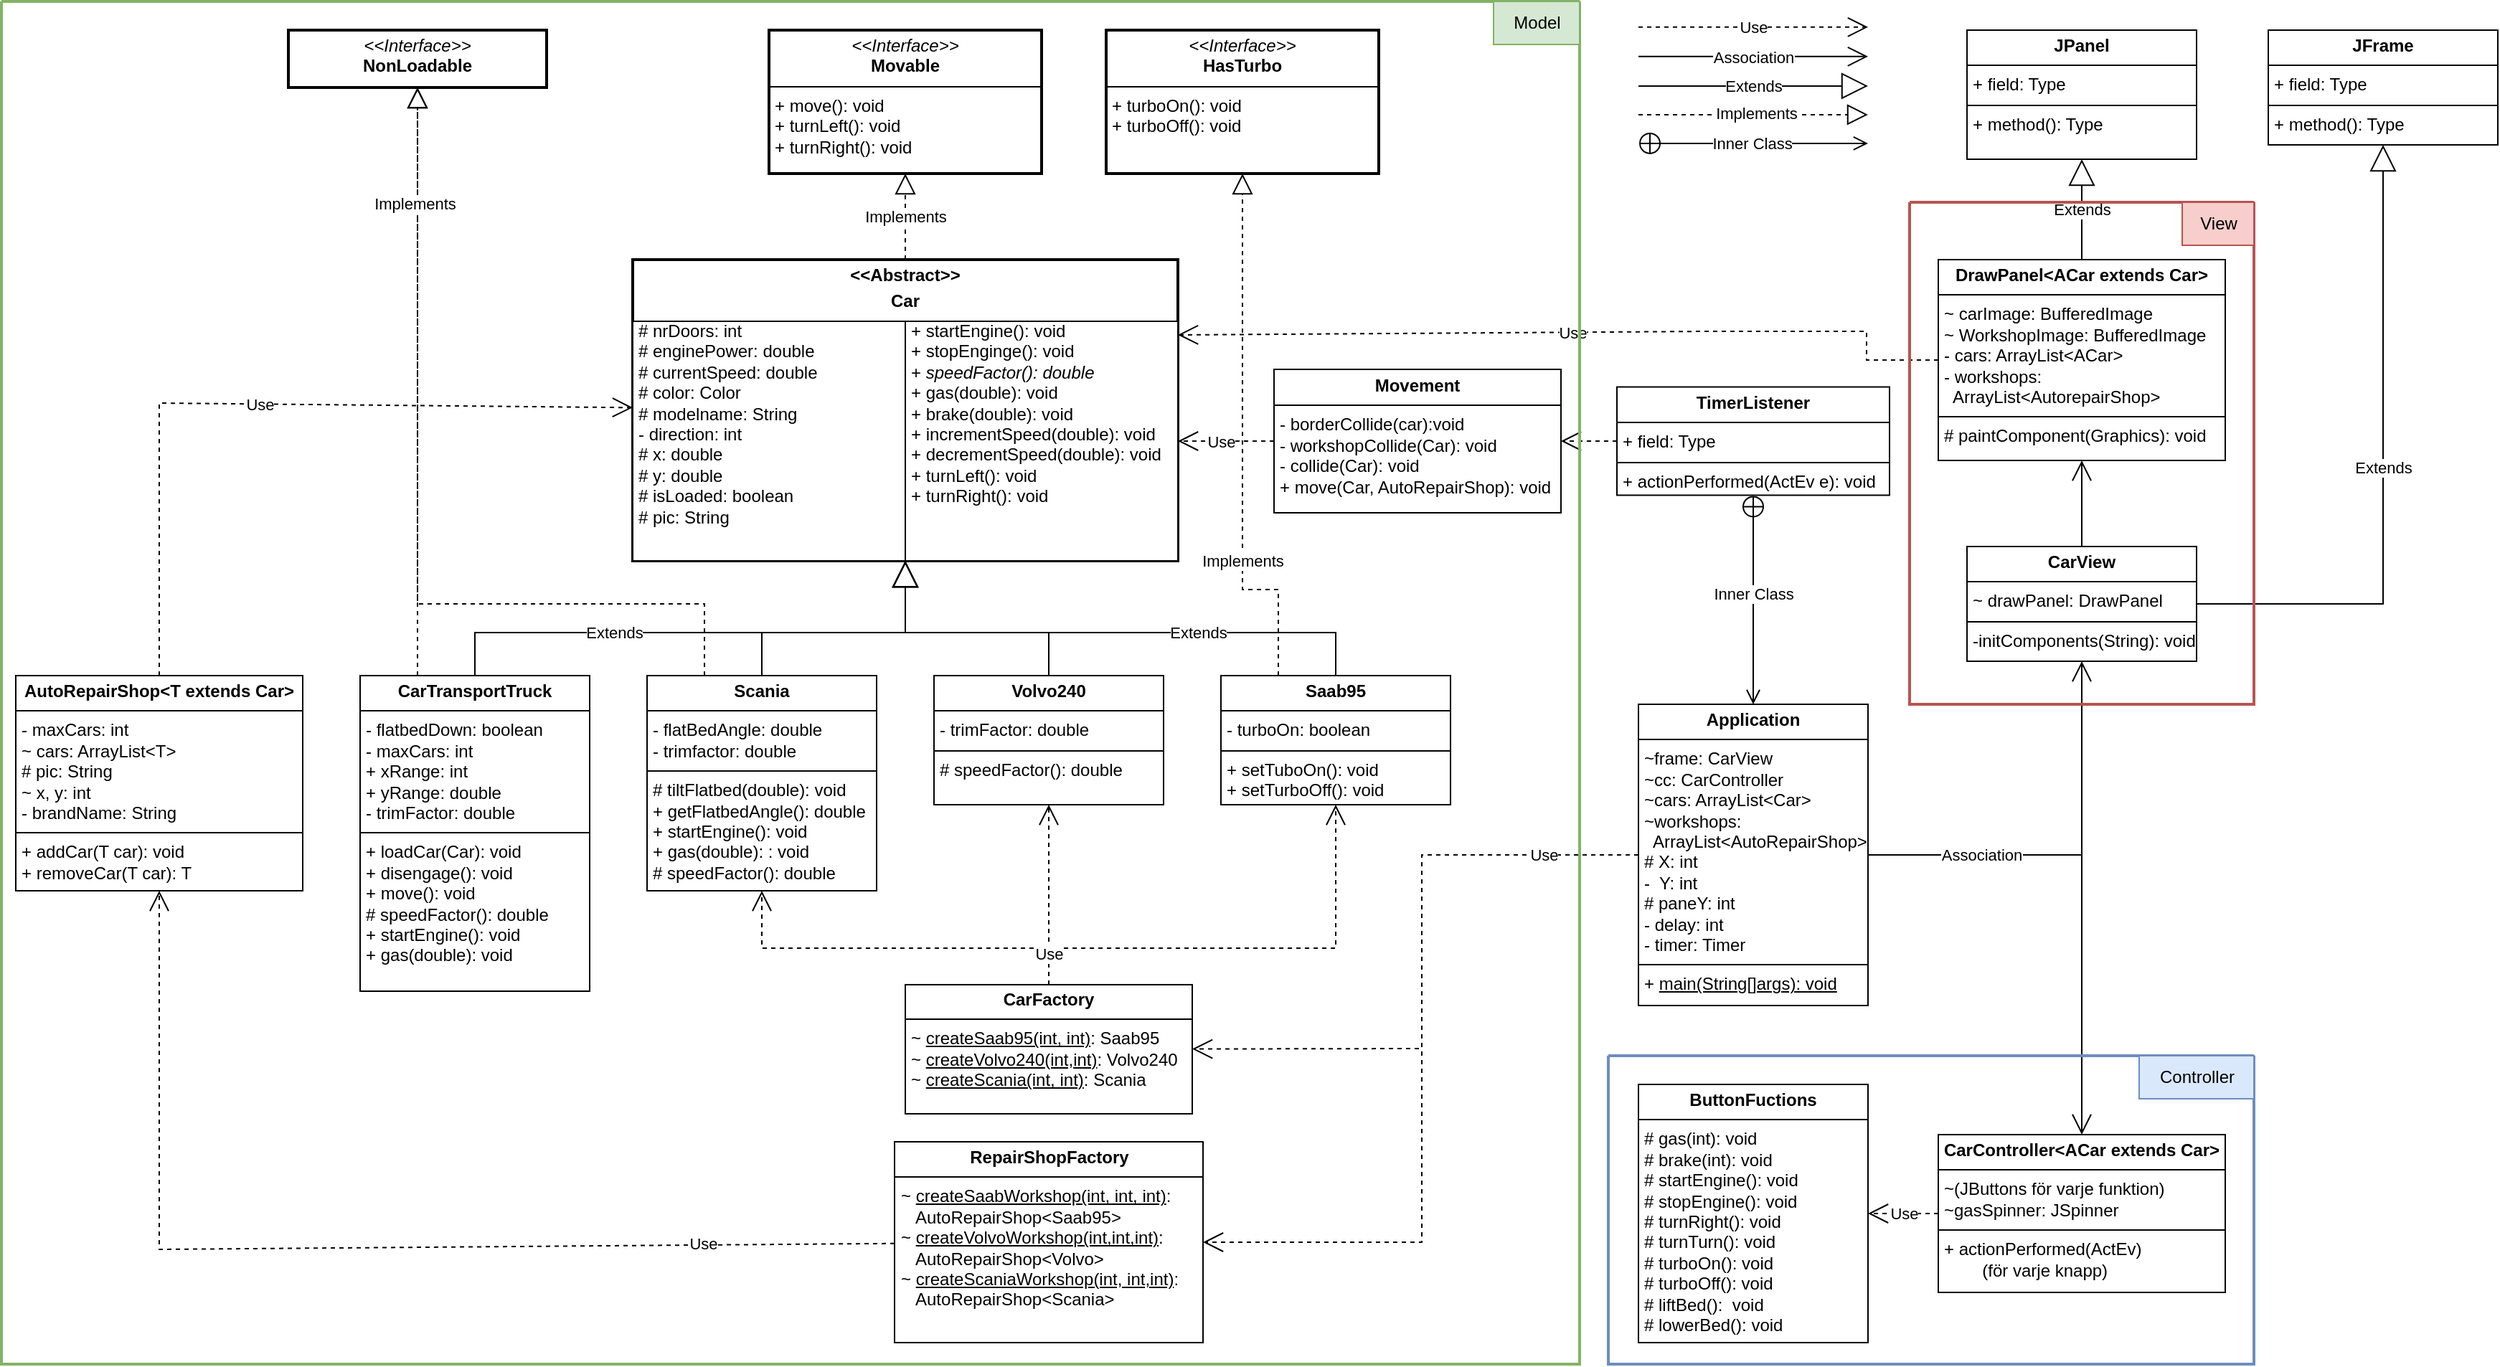 <mxfile version="26.1.0">
  <diagram name="Sida-1" id="Nc39ZoOwCb8wQkVG9bUB">
    <mxGraphModel dx="3033" dy="1148" grid="1" gridSize="10" guides="1" tooltips="1" connect="1" arrows="1" fold="1" page="1" pageScale="1" pageWidth="827" pageHeight="1169" math="0" shadow="0">
      <root>
        <mxCell id="0" />
        <mxCell id="1" parent="0" />
        <mxCell id="TYtJpe8hq0c6kEm3nhar-1" value="&lt;p style=&quot;margin:0px;margin-top:4px;text-align:center;&quot;&gt;&lt;i&gt;&amp;lt;&amp;lt;Interface&amp;gt;&amp;gt;&lt;/i&gt;&lt;br&gt;&lt;b&gt;Movable&lt;/b&gt;&lt;/p&gt;&lt;hr size=&quot;1&quot; style=&quot;border-style:solid;&quot;&gt;&lt;p style=&quot;margin:0px;margin-left:4px;&quot;&gt;+ move(): void&lt;/p&gt;&lt;p style=&quot;margin:0px;margin-left:4px;&quot;&gt;+ turnLeft(): void&lt;/p&gt;&lt;p style=&quot;margin:0px;margin-left:4px;&quot;&gt;+ turnRight(): void&lt;/p&gt;" style="verticalAlign=top;align=left;overflow=fill;html=1;whiteSpace=wrap;strokeWidth=2;" parent="1" vertex="1">
          <mxGeometry x="475" y="40" width="190" height="100" as="geometry" />
        </mxCell>
        <mxCell id="TYtJpe8hq0c6kEm3nhar-3" value="&lt;p style=&quot;margin:0px;margin-top:4px;text-align:center;&quot;&gt;&lt;i&gt;&amp;lt;&amp;lt;Interface&amp;gt;&amp;gt;&lt;/i&gt;&lt;br&gt;&lt;b&gt;NonLoadable&lt;/b&gt;&lt;/p&gt;&lt;p style=&quot;margin:0px;margin-left:4px;&quot;&gt;&lt;br&gt;&lt;/p&gt;" style="verticalAlign=top;align=left;overflow=fill;html=1;whiteSpace=wrap;strokeWidth=2;" parent="1" vertex="1">
          <mxGeometry x="140" y="40" width="180" height="40" as="geometry" />
        </mxCell>
        <mxCell id="TYtJpe8hq0c6kEm3nhar-4" value="&lt;p style=&quot;margin:0px;margin-top:4px;text-align:center;&quot;&gt;&lt;b&gt;CarTransportTruck&lt;/b&gt;&lt;/p&gt;&lt;hr size=&quot;1&quot; style=&quot;border-style:solid;&quot;&gt;&lt;p style=&quot;margin:0px;margin-left:4px;&quot;&gt;- flatbedDown: boolean&lt;/p&gt;&lt;p style=&quot;margin:0px;margin-left:4px;&quot;&gt;- maxCars: int&lt;/p&gt;&lt;p style=&quot;margin:0px;margin-left:4px;&quot;&gt;+ xRange: int&lt;/p&gt;&lt;p style=&quot;margin:0px;margin-left:4px;&quot;&gt;+ yRange: double&lt;/p&gt;&lt;p style=&quot;margin:0px;margin-left:4px;&quot;&gt;- trimFactor: double&lt;/p&gt;&lt;hr size=&quot;1&quot; style=&quot;border-style:solid;&quot;&gt;&lt;p style=&quot;margin:0px;margin-left:4px;&quot;&gt;+ loadCar(Car): void&lt;/p&gt;&lt;p style=&quot;margin:0px;margin-left:4px;&quot;&gt;+ disengage(): void&lt;/p&gt;&lt;p style=&quot;margin:0px;margin-left:4px;&quot;&gt;&lt;span style=&quot;background-color: transparent; color: light-dark(rgb(0, 0, 0), rgb(255, 255, 255));&quot;&gt;+ move(): void&lt;/span&gt;&lt;/p&gt;&lt;p style=&quot;margin:0px;margin-left:4px;&quot;&gt;#&lt;span style=&quot;background-color: transparent; color: light-dark(rgb(0, 0, 0), rgb(255, 255, 255));&quot;&gt;&amp;nbsp;speedFactor(): double&lt;/span&gt;&lt;/p&gt;&lt;p style=&quot;margin:0px;margin-left:4px;&quot;&gt;&lt;span style=&quot;background-color: transparent; color: light-dark(rgb(0, 0, 0), rgb(255, 255, 255));&quot;&gt;+ startEngine(): void&lt;br&gt;&lt;/span&gt;&lt;/p&gt;&lt;p style=&quot;margin:0px;margin-left:4px;&quot;&gt;&lt;span style=&quot;background-color: transparent; color: light-dark(rgb(0, 0, 0), rgb(255, 255, 255));&quot;&gt;+ gas(double): void&lt;br&gt;&lt;/span&gt;&lt;/p&gt;" style="verticalAlign=top;align=left;overflow=fill;html=1;whiteSpace=wrap;" parent="1" vertex="1">
          <mxGeometry x="190" y="490" width="160" height="220" as="geometry" />
        </mxCell>
        <mxCell id="TYtJpe8hq0c6kEm3nhar-5" value="&lt;p style=&quot;margin:0px;margin-top:4px;text-align:center;&quot;&gt;&lt;b&gt;DrawPanel&amp;lt;ACar extends Car&amp;gt;&lt;/b&gt;&lt;/p&gt;&lt;hr size=&quot;1&quot; style=&quot;border-style:solid;&quot;&gt;&lt;p style=&quot;margin:0px;margin-left:4px;&quot;&gt;~ carImage: BufferedImage&lt;/p&gt;&lt;p style=&quot;margin:0px;margin-left:4px;&quot;&gt;~ WorkshopImage: BufferedImage&lt;span style=&quot;white-space: pre;&quot;&gt;&#x9;&lt;/span&gt;&lt;/p&gt;&lt;p style=&quot;margin:0px;margin-left:4px;&quot;&gt;- cars: ArrayList&amp;lt;ACar&amp;gt;&lt;/p&gt;&lt;p style=&quot;margin:0px;margin-left:4px;&quot;&gt;- workshops:&amp;nbsp; &amp;nbsp; &amp;nbsp; &amp;nbsp; &amp;nbsp; &amp;nbsp; &amp;nbsp; &amp;nbsp; &amp;nbsp; &amp;nbsp;&lt;/p&gt;&lt;p style=&quot;margin:0px;margin-left:4px;&quot;&gt;&amp;nbsp; ArrayList&amp;lt;AutorepairShop&amp;gt;&lt;/p&gt;&lt;hr size=&quot;1&quot; style=&quot;border-style:solid;&quot;&gt;&lt;p style=&quot;margin:0px;margin-left:4px;&quot;&gt;# paintComponent(Graphics): void&lt;/p&gt;" style="verticalAlign=top;align=left;overflow=fill;html=1;whiteSpace=wrap;" parent="1" vertex="1">
          <mxGeometry x="1290" y="200" width="200" height="140" as="geometry" />
        </mxCell>
        <mxCell id="TYtJpe8hq0c6kEm3nhar-6" value="&lt;p style=&quot;margin:0px;margin-top:4px;text-align:center;&quot;&gt;&lt;b&gt;&amp;lt;&amp;lt;Abstract&amp;gt;&amp;gt;&lt;/b&gt;&lt;/p&gt;&lt;p style=&quot;margin:0px;margin-top:4px;text-align:center;&quot;&gt;&lt;b&gt;Car&lt;/b&gt;&lt;/p&gt;&lt;hr size=&quot;1&quot; style=&quot;border-style:solid;&quot;&gt;&lt;p style=&quot;margin:0px;margin-left:4px;&quot;&gt;# nrDoors: int&lt;/p&gt;&lt;p style=&quot;margin:0px;margin-left:4px;&quot;&gt;# enginePower: double&lt;/p&gt;&lt;p style=&quot;margin:0px;margin-left:4px;&quot;&gt;# currentSpeed: double&lt;/p&gt;&lt;p style=&quot;margin:0px;margin-left:4px;&quot;&gt;# color: Color&lt;/p&gt;&lt;p style=&quot;margin:0px;margin-left:4px;&quot;&gt;# modelname: String&lt;/p&gt;&lt;p style=&quot;margin:0px;margin-left:4px;&quot;&gt;- direction: String&lt;/p&gt;&lt;p style=&quot;margin:0px;margin-left:4px;&quot;&gt;# x: double&lt;/p&gt;&lt;p style=&quot;margin:0px;margin-left:4px;&quot;&gt;# y: double&lt;/p&gt;&lt;p style=&quot;margin:0px;margin-left:4px;&quot;&gt;# isLoaded: boolean&lt;/p&gt;&lt;p style=&quot;margin:0px;margin-left:4px;&quot;&gt;# pic: String&lt;/p&gt;&lt;hr size=&quot;1&quot; style=&quot;border-style:solid;&quot;&gt;&lt;p style=&quot;margin:0px;margin-left:4px;&quot;&gt;+ startEngine(): void&lt;/p&gt;&lt;p style=&quot;margin:0px;margin-left:4px;&quot;&gt;+ stopEnginge(): void&lt;/p&gt;&lt;p style=&quot;margin:0px;margin-left:4px;&quot;&gt;+ speedFactor(): double {abstract}&lt;/p&gt;&lt;p style=&quot;margin:0px;margin-left:4px;&quot;&gt;+ gas(double): void&lt;/p&gt;&lt;p style=&quot;margin:0px;margin-left:4px;&quot;&gt;+ brake(double): void&lt;/p&gt;&lt;p style=&quot;margin:0px;margin-left:4px;&quot;&gt;+ incrementSpeed(double): void&lt;/p&gt;&lt;p style=&quot;margin:0px;margin-left:4px;&quot;&gt;+ decrementSpeed(double): void&lt;/p&gt;&lt;p style=&quot;margin:0px;margin-left:4px;&quot;&gt;+ turnLeft(): void&lt;/p&gt;&lt;p style=&quot;margin:0px;margin-left:4px;&quot;&gt;+ turnRight(): void&lt;/p&gt;&lt;p style=&quot;margin:0px;margin-left:4px;&quot;&gt;&lt;br&gt;&lt;/p&gt;" style="verticalAlign=top;align=left;overflow=fill;html=1;whiteSpace=wrap;strokeWidth=2;" parent="1" vertex="1">
          <mxGeometry x="380" y="200" width="380" height="210" as="geometry" />
        </mxCell>
        <mxCell id="TYtJpe8hq0c6kEm3nhar-7" value="&lt;p style=&quot;margin:0px;margin-top:4px;text-align:center;&quot;&gt;&lt;b&gt;Scania&lt;/b&gt;&lt;/p&gt;&lt;hr size=&quot;1&quot; style=&quot;border-style:solid;&quot;&gt;&lt;p style=&quot;margin:0px;margin-left:4px;&quot;&gt;- flatBedAngle: double&lt;/p&gt;&lt;p style=&quot;margin:0px;margin-left:4px;&quot;&gt;- trimfactor: double&lt;/p&gt;&lt;hr size=&quot;1&quot; style=&quot;border-style:solid;&quot;&gt;&lt;p style=&quot;margin:0px;margin-left:4px;&quot;&gt;# tiltFlatbed(double): void&lt;/p&gt;&lt;p style=&quot;margin:0px;margin-left:4px;&quot;&gt;+ getFlatbedAngle(): double&lt;/p&gt;&lt;p style=&quot;margin:0px;margin-left:4px;&quot;&gt;+ startEngine(): void&lt;/p&gt;&lt;p style=&quot;margin:0px;margin-left:4px;&quot;&gt;+ gas(double): : void&lt;/p&gt;&lt;p style=&quot;margin:0px;margin-left:4px;&quot;&gt;# speedFactor(): double&lt;/p&gt;&lt;p style=&quot;margin:0px;margin-left:4px;&quot;&gt;&lt;br&gt;&lt;/p&gt;" style="verticalAlign=top;align=left;overflow=fill;html=1;whiteSpace=wrap;" parent="1" vertex="1">
          <mxGeometry x="390" y="490" width="160" height="150" as="geometry" />
        </mxCell>
        <mxCell id="TYtJpe8hq0c6kEm3nhar-8" value="&lt;p style=&quot;margin:0px;margin-top:4px;text-align:center;&quot;&gt;&lt;b&gt;AutoRepairShop&amp;lt;T extends Car&amp;gt;&lt;/b&gt;&lt;/p&gt;&lt;hr size=&quot;1&quot; style=&quot;border-style:solid;&quot;&gt;&lt;p style=&quot;margin:0px;margin-left:4px;&quot;&gt;- maxCars: int&lt;/p&gt;&lt;p style=&quot;margin:0px;margin-left:4px;&quot;&gt;~ cars: ArrayList&amp;lt;T&amp;gt;&lt;/p&gt;&lt;p style=&quot;margin:0px;margin-left:4px;&quot;&gt;# pic: String&lt;/p&gt;&lt;p style=&quot;margin:0px;margin-left:4px;&quot;&gt;~ x, y: int&lt;/p&gt;&lt;p style=&quot;margin:0px;margin-left:4px;&quot;&gt;- brandName: String&lt;/p&gt;&lt;hr size=&quot;1&quot; style=&quot;border-style:solid;&quot;&gt;&lt;p style=&quot;margin:0px;margin-left:4px;&quot;&gt;+ addCar(T car): void&lt;/p&gt;&lt;p style=&quot;margin:0px;margin-left:4px;&quot;&gt;+ removeCar(T car): T&lt;/p&gt;" style="verticalAlign=top;align=left;overflow=fill;html=1;whiteSpace=wrap;" parent="1" vertex="1">
          <mxGeometry x="-50" y="490" width="200" height="150" as="geometry" />
        </mxCell>
        <mxCell id="TYtJpe8hq0c6kEm3nhar-9" value="&lt;p style=&quot;margin:0px;margin-top:4px;text-align:center;&quot;&gt;&lt;b&gt;Saab95&lt;/b&gt;&lt;/p&gt;&lt;hr size=&quot;1&quot; style=&quot;border-style:solid;&quot;&gt;&lt;p style=&quot;margin:0px;margin-left:4px;&quot;&gt;- turboOn: boolean&lt;/p&gt;&lt;hr size=&quot;1&quot; style=&quot;border-style:solid;&quot;&gt;&lt;p style=&quot;margin:0px;margin-left:4px;&quot;&gt;+ setTuboOn(): void&lt;/p&gt;&lt;p style=&quot;margin:0px;margin-left:4px;&quot;&gt;+ setTurboOff(): void&lt;/p&gt;" style="verticalAlign=top;align=left;overflow=fill;html=1;whiteSpace=wrap;" parent="1" vertex="1">
          <mxGeometry x="790" y="490" width="160" height="90" as="geometry" />
        </mxCell>
        <mxCell id="TYtJpe8hq0c6kEm3nhar-12" value="&lt;p style=&quot;margin:0px;margin-top:4px;text-align:center;&quot;&gt;&lt;b&gt;CarView&lt;/b&gt;&lt;/p&gt;&lt;hr size=&quot;1&quot; style=&quot;border-style:solid;&quot;&gt;&lt;p style=&quot;margin:0px;margin-left:4px;&quot;&gt;&lt;span style=&quot;background-color: transparent; color: light-dark(rgb(0, 0, 0), rgb(255, 255, 255));&quot;&gt;~ drawPanel: DrawPanel&lt;/span&gt;&lt;/p&gt;&lt;hr size=&quot;1&quot; style=&quot;border-style:solid;&quot;&gt;&lt;p style=&quot;margin:0px;margin-left:4px;&quot;&gt;-initComponents(String): void&lt;/p&gt;" style="verticalAlign=top;align=left;overflow=fill;html=1;whiteSpace=wrap;" parent="1" vertex="1">
          <mxGeometry x="1310" y="400" width="160" height="80" as="geometry" />
        </mxCell>
        <mxCell id="TYtJpe8hq0c6kEm3nhar-13" value="&lt;p style=&quot;margin:0px;margin-top:4px;text-align:center;&quot;&gt;&lt;b&gt;Volvo240&lt;/b&gt;&lt;/p&gt;&lt;hr size=&quot;1&quot; style=&quot;border-style:solid;&quot;&gt;&lt;p style=&quot;margin:0px;margin-left:4px;&quot;&gt;- trimFactor: double&lt;/p&gt;&lt;hr size=&quot;1&quot; style=&quot;border-style:solid;&quot;&gt;&lt;p style=&quot;margin:0px;margin-left:4px;&quot;&gt;# speedFactor(): double&lt;/p&gt;" style="verticalAlign=top;align=left;overflow=fill;html=1;whiteSpace=wrap;" parent="1" vertex="1">
          <mxGeometry x="590" y="490" width="160" height="90" as="geometry" />
        </mxCell>
        <mxCell id="TYtJpe8hq0c6kEm3nhar-14" value="&lt;p style=&quot;margin:0px;margin-top:4px;text-align:center;&quot;&gt;&lt;b&gt;CarController&amp;lt;ACar extends Car&amp;gt;&lt;/b&gt;&lt;/p&gt;&lt;hr size=&quot;1&quot; style=&quot;border-style:solid;&quot;&gt;&lt;p style=&quot;margin:0px;margin-left:4px;&quot;&gt;&lt;span style=&quot;background-color: transparent; color: light-dark(rgb(0, 0, 0), rgb(255, 255, 255));&quot;&gt;~(JButtons för varje funktion)&lt;/span&gt;&lt;/p&gt;&lt;p style=&quot;margin:0px;margin-left:4px;&quot;&gt;&lt;span style=&quot;background-color: transparent; color: light-dark(rgb(0, 0, 0), rgb(255, 255, 255));&quot;&gt;~gasSpinner: JSpinner&lt;/span&gt;&lt;/p&gt;&lt;hr size=&quot;1&quot; style=&quot;border-style:solid;&quot;&gt;&lt;p style=&quot;margin:0px;margin-left:4px;&quot;&gt;&lt;span style=&quot;background-color: transparent; color: light-dark(rgb(0, 0, 0), rgb(255, 255, 255));&quot;&gt;+ actionPerformed(ActEv)&lt;/span&gt;&lt;/p&gt;&lt;p style=&quot;margin: 0px 0px 0px 4px;&quot;&gt;&lt;span style=&quot;white-space: pre;&quot;&gt;&#x9;&lt;/span&gt;(för varje knapp)&lt;/p&gt;" style="verticalAlign=top;align=left;overflow=fill;html=1;whiteSpace=wrap;" parent="1" vertex="1">
          <mxGeometry x="1290" y="810" width="200" height="110" as="geometry" />
        </mxCell>
        <mxCell id="TYtJpe8hq0c6kEm3nhar-20" value="" style="endArrow=block;dashed=1;endFill=0;endSize=12;html=1;rounded=0;exitX=0.5;exitY=0;exitDx=0;exitDy=0;" parent="1" source="TYtJpe8hq0c6kEm3nhar-6" target="TYtJpe8hq0c6kEm3nhar-1" edge="1">
          <mxGeometry width="160" relative="1" as="geometry">
            <mxPoint x="690" y="160" as="sourcePoint" />
            <mxPoint x="850" y="160" as="targetPoint" />
          </mxGeometry>
        </mxCell>
        <mxCell id="TYtJpe8hq0c6kEm3nhar-56" value="Implements" style="edgeLabel;html=1;align=center;verticalAlign=middle;resizable=0;points=[];" parent="TYtJpe8hq0c6kEm3nhar-20" vertex="1" connectable="0">
          <mxGeometry x="-0.021" relative="1" as="geometry">
            <mxPoint y="-1" as="offset" />
          </mxGeometry>
        </mxCell>
        <mxCell id="TYtJpe8hq0c6kEm3nhar-28" value="" style="endArrow=block;dashed=1;endFill=0;endSize=12;html=1;rounded=0;exitX=0.25;exitY=0;exitDx=0;exitDy=0;entryX=0.5;entryY=1;entryDx=0;entryDy=0;" parent="1" source="TYtJpe8hq0c6kEm3nhar-7" target="TYtJpe8hq0c6kEm3nhar-3" edge="1">
          <mxGeometry width="160" relative="1" as="geometry">
            <mxPoint x="410" y="280" as="sourcePoint" />
            <mxPoint x="230" y="160" as="targetPoint" />
            <Array as="points">
              <mxPoint x="430" y="440" />
              <mxPoint x="270" y="440" />
              <mxPoint x="230" y="440" />
            </Array>
          </mxGeometry>
        </mxCell>
        <mxCell id="TYtJpe8hq0c6kEm3nhar-29" value="" style="endArrow=block;dashed=1;endFill=0;endSize=12;html=1;rounded=0;exitX=0.25;exitY=0;exitDx=0;exitDy=0;" parent="1" source="TYtJpe8hq0c6kEm3nhar-4" target="TYtJpe8hq0c6kEm3nhar-3" edge="1">
          <mxGeometry width="160" relative="1" as="geometry">
            <mxPoint x="140" y="240" as="sourcePoint" />
            <mxPoint x="300" y="240" as="targetPoint" />
          </mxGeometry>
        </mxCell>
        <mxCell id="TYtJpe8hq0c6kEm3nhar-33" value="Use" style="endArrow=open;endSize=12;dashed=1;html=1;rounded=0;" parent="1" source="TYtJpe8hq0c6kEm3nhar-8" target="TYtJpe8hq0c6kEm3nhar-6" edge="1">
          <mxGeometry width="160" relative="1" as="geometry">
            <mxPoint x="690" y="150" as="sourcePoint" />
            <mxPoint x="1520" y="730" as="targetPoint" />
            <Array as="points">
              <mxPoint x="50" y="300" />
            </Array>
          </mxGeometry>
        </mxCell>
        <mxCell id="TYtJpe8hq0c6kEm3nhar-34" value="&lt;p style=&quot;margin:0px;margin-top:4px;text-align:center;&quot;&gt;&lt;b&gt;JFrame&lt;/b&gt;&lt;/p&gt;&lt;hr size=&quot;1&quot; style=&quot;border-style:solid;&quot;&gt;&lt;p style=&quot;margin:0px;margin-left:4px;&quot;&gt;+ field: Type&lt;/p&gt;&lt;hr size=&quot;1&quot; style=&quot;border-style:solid;&quot;&gt;&lt;p style=&quot;margin:0px;margin-left:4px;&quot;&gt;+ method(): Type&lt;/p&gt;" style="verticalAlign=top;align=left;overflow=fill;html=1;whiteSpace=wrap;" parent="1" vertex="1">
          <mxGeometry x="1520" y="40" width="160" height="80" as="geometry" />
        </mxCell>
        <mxCell id="TYtJpe8hq0c6kEm3nhar-35" value="&lt;p style=&quot;margin:0px;margin-top:4px;text-align:center;&quot;&gt;&lt;b&gt;JPanel&lt;/b&gt;&lt;/p&gt;&lt;hr size=&quot;1&quot; style=&quot;border-style:solid;&quot;&gt;&lt;p style=&quot;margin:0px;margin-left:4px;&quot;&gt;+ field: Type&lt;/p&gt;&lt;hr size=&quot;1&quot; style=&quot;border-style:solid;&quot;&gt;&lt;p style=&quot;margin:0px;margin-left:4px;&quot;&gt;+ method(): Type&lt;/p&gt;" style="verticalAlign=top;align=left;overflow=fill;html=1;whiteSpace=wrap;" parent="1" vertex="1">
          <mxGeometry x="1310" y="40" width="160" height="90" as="geometry" />
        </mxCell>
        <mxCell id="TYtJpe8hq0c6kEm3nhar-37" value="Extends" style="endArrow=block;endSize=16;endFill=0;html=1;rounded=0;" parent="1" source="TYtJpe8hq0c6kEm3nhar-12" target="TYtJpe8hq0c6kEm3nhar-34" edge="1">
          <mxGeometry width="160" relative="1" as="geometry">
            <mxPoint x="328" y="190" as="sourcePoint" />
            <mxPoint x="488" y="190" as="targetPoint" />
            <Array as="points">
              <mxPoint x="1600" y="440" />
            </Array>
          </mxGeometry>
        </mxCell>
        <mxCell id="TYtJpe8hq0c6kEm3nhar-38" value="Extends" style="endArrow=block;endSize=16;endFill=0;html=1;rounded=0;" parent="1" source="TYtJpe8hq0c6kEm3nhar-5" target="TYtJpe8hq0c6kEm3nhar-35" edge="1">
          <mxGeometry width="160" relative="1" as="geometry">
            <mxPoint x="328" y="190" as="sourcePoint" />
            <mxPoint x="488" y="190" as="targetPoint" />
          </mxGeometry>
        </mxCell>
        <mxCell id="TYtJpe8hq0c6kEm3nhar-40" value="&lt;p style=&quot;text-wrap-mode: wrap; margin: 0px 0px 0px 4px;&quot;&gt;&lt;span style=&quot;background-color: transparent; color: light-dark(rgb(0, 0, 0), rgb(255, 255, 255));&quot;&gt;+ startEngine(): void&lt;/span&gt;&lt;/p&gt;&lt;p style=&quot;text-wrap-mode: wrap; margin: 0px 0px 0px 4px;&quot;&gt;+ stopEnginge(): void&lt;/p&gt;&lt;p style=&quot;text-wrap-mode: wrap; margin: 0px 0px 0px 4px;&quot;&gt;+ &lt;i&gt;speedFactor(): double&lt;/i&gt;&lt;/p&gt;&lt;p style=&quot;text-wrap-mode: wrap; margin: 0px 0px 0px 4px;&quot;&gt;+ gas(double): void&lt;/p&gt;&lt;p style=&quot;text-wrap-mode: wrap; margin: 0px 0px 0px 4px;&quot;&gt;+ brake(double): void&lt;/p&gt;&lt;p style=&quot;text-wrap-mode: wrap; margin: 0px 0px 0px 4px;&quot;&gt;+ incrementSpeed(double): void&lt;/p&gt;&lt;p style=&quot;text-wrap-mode: wrap; margin: 0px 0px 0px 4px;&quot;&gt;+ decrementSpeed(double): void&lt;/p&gt;&lt;p style=&quot;text-wrap-mode: wrap; margin: 0px 0px 0px 4px;&quot;&gt;+ turnLeft(): void&lt;/p&gt;&lt;p style=&quot;text-wrap-mode: wrap; margin: 0px 0px 0px 4px;&quot;&gt;+ turnRight(): void&lt;/p&gt;" style="verticalAlign=top;align=left;overflow=fill;html=1;whiteSpace=wrap;strokeWidth=1;" parent="1" vertex="1">
          <mxGeometry x="570" y="243" width="190" height="167" as="geometry" />
        </mxCell>
        <mxCell id="TYtJpe8hq0c6kEm3nhar-44" value="&lt;p style=&quot;margin: 0px 0px 0px 4px;&quot;&gt;&lt;span style=&quot;background-color: transparent; color: light-dark(rgb(0, 0, 0), rgb(255, 255, 255));&quot;&gt;# nrDoors: int&lt;/span&gt;&lt;/p&gt;&lt;p style=&quot;margin: 0px 0px 0px 4px;&quot;&gt;# enginePower: double&lt;/p&gt;&lt;p style=&quot;margin: 0px 0px 0px 4px;&quot;&gt;# currentSpeed: double&lt;/p&gt;&lt;p style=&quot;margin: 0px 0px 0px 4px;&quot;&gt;# color: Color&lt;/p&gt;&lt;p style=&quot;margin: 0px 0px 0px 4px;&quot;&gt;# modelname: String&lt;/p&gt;&lt;p style=&quot;margin: 0px 0px 0px 4px;&quot;&gt;- direction: int&lt;/p&gt;&lt;p style=&quot;margin: 0px 0px 0px 4px;&quot;&gt;# x: double&lt;/p&gt;&lt;p style=&quot;margin: 0px 0px 0px 4px;&quot;&gt;# y: double&lt;/p&gt;&lt;p style=&quot;margin: 0px 0px 0px 4px;&quot;&gt;# isLoaded: boolean&lt;/p&gt;&lt;p style=&quot;margin: 0px 0px 0px 4px;&quot;&gt;# pic: String&lt;/p&gt;" style="verticalAlign=top;align=left;overflow=fill;html=1;whiteSpace=wrap;" parent="1" vertex="1">
          <mxGeometry x="380" y="243" width="190" height="167" as="geometry" />
        </mxCell>
        <mxCell id="TYtJpe8hq0c6kEm3nhar-46" value="Extends" style="endArrow=block;endSize=16;endFill=0;html=1;rounded=0;" parent="1" source="TYtJpe8hq0c6kEm3nhar-9" target="TYtJpe8hq0c6kEm3nhar-6" edge="1">
          <mxGeometry x="-0.333" width="160" relative="1" as="geometry">
            <mxPoint x="690" y="440" as="sourcePoint" />
            <mxPoint x="850" y="440" as="targetPoint" />
            <Array as="points">
              <mxPoint x="870" y="460" />
              <mxPoint x="570" y="460" />
            </Array>
            <mxPoint as="offset" />
          </mxGeometry>
        </mxCell>
        <mxCell id="TYtJpe8hq0c6kEm3nhar-47" value="" style="endArrow=block;endSize=16;endFill=0;html=1;rounded=0;" parent="1" source="TYtJpe8hq0c6kEm3nhar-13" target="TYtJpe8hq0c6kEm3nhar-6" edge="1">
          <mxGeometry width="160" relative="1" as="geometry">
            <mxPoint x="640" y="430" as="sourcePoint" />
            <mxPoint x="800" y="430" as="targetPoint" />
            <Array as="points">
              <mxPoint x="670" y="460" />
              <mxPoint x="570" y="460" />
            </Array>
          </mxGeometry>
        </mxCell>
        <mxCell id="TYtJpe8hq0c6kEm3nhar-48" value="" style="endArrow=block;endSize=16;endFill=0;html=1;rounded=0;" parent="1" source="TYtJpe8hq0c6kEm3nhar-7" target="TYtJpe8hq0c6kEm3nhar-6" edge="1">
          <mxGeometry width="160" relative="1" as="geometry">
            <mxPoint x="550" y="650" as="sourcePoint" />
            <mxPoint x="710" y="650" as="targetPoint" />
            <Array as="points">
              <mxPoint x="470" y="460" />
              <mxPoint x="570" y="460" />
            </Array>
          </mxGeometry>
        </mxCell>
        <mxCell id="TYtJpe8hq0c6kEm3nhar-49" value="Extends" style="endArrow=block;endSize=16;endFill=0;html=1;rounded=0;" parent="1" source="TYtJpe8hq0c6kEm3nhar-4" target="TYtJpe8hq0c6kEm3nhar-6" edge="1">
          <mxGeometry x="-0.333" width="160" relative="1" as="geometry">
            <mxPoint x="540" y="690" as="sourcePoint" />
            <mxPoint x="700" y="690" as="targetPoint" />
            <Array as="points">
              <mxPoint x="270" y="460" />
              <mxPoint x="570" y="460" />
            </Array>
            <mxPoint as="offset" />
          </mxGeometry>
        </mxCell>
        <mxCell id="TYtJpe8hq0c6kEm3nhar-57" value="Implements" style="edgeLabel;html=1;align=center;verticalAlign=middle;resizable=0;points=[];" parent="1" vertex="1" connectable="0">
          <mxGeometry x="580" y="170.429" as="geometry">
            <mxPoint x="-352" y="-10" as="offset" />
          </mxGeometry>
        </mxCell>
        <mxCell id="TYtJpe8hq0c6kEm3nhar-58" value="Use" style="endArrow=open;endSize=12;dashed=1;html=1;rounded=0;" parent="1" edge="1">
          <mxGeometry width="160" relative="1" as="geometry">
            <mxPoint x="1081" y="37.9" as="sourcePoint" />
            <mxPoint x="1241" y="37.9" as="targetPoint" />
            <mxPoint as="offset" />
          </mxGeometry>
        </mxCell>
        <mxCell id="TYtJpe8hq0c6kEm3nhar-61" value="Extends" style="endArrow=block;endSize=16;endFill=0;html=1;rounded=0;" parent="1" edge="1">
          <mxGeometry width="160" relative="1" as="geometry">
            <mxPoint x="1081" y="78.95" as="sourcePoint" />
            <mxPoint x="1241" y="78.95" as="targetPoint" />
          </mxGeometry>
        </mxCell>
        <mxCell id="TYtJpe8hq0c6kEm3nhar-62" value="" style="endArrow=block;dashed=1;endFill=0;endSize=12;html=1;rounded=0;" parent="1" edge="1">
          <mxGeometry width="160" relative="1" as="geometry">
            <mxPoint x="1081" y="98.95" as="sourcePoint" />
            <mxPoint x="1241" y="98.95" as="targetPoint" />
          </mxGeometry>
        </mxCell>
        <mxCell id="TYtJpe8hq0c6kEm3nhar-63" value="Implements" style="edgeLabel;html=1;align=center;verticalAlign=middle;resizable=0;points=[];" parent="TYtJpe8hq0c6kEm3nhar-62" vertex="1" connectable="0">
          <mxGeometry x="0.009" y="1" relative="1" as="geometry">
            <mxPoint x="1" as="offset" />
          </mxGeometry>
        </mxCell>
        <mxCell id="TYtJpe8hq0c6kEm3nhar-64" value="" style="endArrow=open;startArrow=circlePlus;endFill=0;startFill=0;endSize=8;html=1;rounded=0;" parent="1" edge="1">
          <mxGeometry width="160" relative="1" as="geometry">
            <mxPoint x="1081" y="118.95" as="sourcePoint" />
            <mxPoint x="1241" y="118.95" as="targetPoint" />
          </mxGeometry>
        </mxCell>
        <mxCell id="TYtJpe8hq0c6kEm3nhar-65" value="Inner Class" style="edgeLabel;html=1;align=center;verticalAlign=middle;resizable=0;points=[];" parent="TYtJpe8hq0c6kEm3nhar-64" vertex="1" connectable="0">
          <mxGeometry x="-0.009" relative="1" as="geometry">
            <mxPoint x="-1" as="offset" />
          </mxGeometry>
        </mxCell>
        <mxCell id="TYtJpe8hq0c6kEm3nhar-69" value="" style="endArrow=open;startArrow=circlePlus;endFill=0;startFill=0;endSize=8;html=1;rounded=0;" parent="1" source="TYtJpe8hq0c6kEm3nhar-70" target="SrKAJWU4q9OHrd0QQv9r-2" edge="1">
          <mxGeometry width="160" relative="1" as="geometry">
            <mxPoint x="1838" y="599.52" as="sourcePoint" />
            <mxPoint x="1998" y="599.52" as="targetPoint" />
            <Array as="points" />
          </mxGeometry>
        </mxCell>
        <mxCell id="TYtJpe8hq0c6kEm3nhar-71" value="Inner Class" style="edgeLabel;html=1;align=center;verticalAlign=middle;resizable=0;points=[];" parent="TYtJpe8hq0c6kEm3nhar-69" vertex="1" connectable="0">
          <mxGeometry x="-0.038" relative="1" as="geometry">
            <mxPoint y="-1" as="offset" />
          </mxGeometry>
        </mxCell>
        <mxCell id="TYtJpe8hq0c6kEm3nhar-70" value="&lt;p style=&quot;margin:0px;margin-top:4px;text-align:center;&quot;&gt;&lt;b&gt;TimerListener&lt;/b&gt;&lt;/p&gt;&lt;hr size=&quot;1&quot; style=&quot;border-style:solid;&quot;&gt;&lt;p style=&quot;margin:0px;margin-left:4px;&quot;&gt;+ field: Type&lt;/p&gt;&lt;hr size=&quot;1&quot; style=&quot;border-style:solid;&quot;&gt;&lt;p style=&quot;margin:0px;margin-left:4px;&quot;&gt;+ actionPerformed(ActEv e): void&lt;/p&gt;" style="verticalAlign=top;align=left;overflow=fill;html=1;whiteSpace=wrap;" parent="1" vertex="1">
          <mxGeometry x="1066" y="288.76" width="190" height="75.48" as="geometry" />
        </mxCell>
        <mxCell id="TYtJpe8hq0c6kEm3nhar-77" value="" style="endArrow=open;endFill=1;endSize=12;html=1;rounded=0;" parent="1" source="TYtJpe8hq0c6kEm3nhar-12" target="TYtJpe8hq0c6kEm3nhar-5" edge="1">
          <mxGeometry width="160" relative="1" as="geometry">
            <mxPoint x="1868" y="564.17" as="sourcePoint" />
            <mxPoint x="2028" y="564.17" as="targetPoint" />
            <Array as="points" />
          </mxGeometry>
        </mxCell>
        <mxCell id="TYtJpe8hq0c6kEm3nhar-79" value="" style="endArrow=open;endFill=1;endSize=12;html=1;rounded=0;" parent="1" source="SrKAJWU4q9OHrd0QQv9r-2" target="TYtJpe8hq0c6kEm3nhar-14" edge="1">
          <mxGeometry width="160" relative="1" as="geometry">
            <mxPoint x="1820" y="600" as="sourcePoint" />
            <mxPoint x="1870" y="500" as="targetPoint" />
            <Array as="points">
              <mxPoint x="1390" y="615" />
            </Array>
          </mxGeometry>
        </mxCell>
        <mxCell id="TYtJpe8hq0c6kEm3nhar-84" value="" style="endArrow=open;endFill=1;endSize=12;html=1;rounded=0;" parent="1" edge="1">
          <mxGeometry width="160" relative="1" as="geometry">
            <mxPoint x="1081" y="58.42" as="sourcePoint" />
            <mxPoint x="1241" y="58.42" as="targetPoint" />
          </mxGeometry>
        </mxCell>
        <mxCell id="TYtJpe8hq0c6kEm3nhar-85" value="Association" style="edgeLabel;html=1;align=center;verticalAlign=middle;resizable=0;points=[];" parent="TYtJpe8hq0c6kEm3nhar-84" vertex="1" connectable="0">
          <mxGeometry x="-0.045" y="2" relative="1" as="geometry">
            <mxPoint x="3" y="2" as="offset" />
          </mxGeometry>
        </mxCell>
        <mxCell id="TYtJpe8hq0c6kEm3nhar-92" value="" style="endArrow=open;endSize=12;dashed=1;html=1;rounded=0;" parent="1" source="TYtJpe8hq0c6kEm3nhar-97" target="TYtJpe8hq0c6kEm3nhar-40" edge="1">
          <mxGeometry width="160" relative="1" as="geometry">
            <mxPoint x="810" y="279.17" as="sourcePoint" />
            <mxPoint x="890" y="383" as="targetPoint" />
            <mxPoint as="offset" />
          </mxGeometry>
        </mxCell>
        <mxCell id="TYtJpe8hq0c6kEm3nhar-94" value="Use" style="endArrow=open;endSize=12;dashed=1;html=1;rounded=0;entryX=1;entryY=0.25;entryDx=0;entryDy=0;exitX=0;exitY=0.5;exitDx=0;exitDy=0;" parent="1" source="TYtJpe8hq0c6kEm3nhar-5" target="TYtJpe8hq0c6kEm3nhar-6" edge="1">
          <mxGeometry width="160" relative="1" as="geometry">
            <mxPoint x="1110" y="260" as="sourcePoint" />
            <mxPoint x="770" y="250" as="targetPoint" />
            <mxPoint as="offset" />
            <Array as="points">
              <mxPoint x="1240" y="270" />
              <mxPoint x="1240" y="250" />
              <mxPoint x="1130" y="250" />
            </Array>
          </mxGeometry>
        </mxCell>
        <mxCell id="TYtJpe8hq0c6kEm3nhar-95" value="Use" style="endArrow=open;endSize=12;dashed=1;html=1;rounded=0;" parent="1" source="TYtJpe8hq0c6kEm3nhar-70" target="TYtJpe8hq0c6kEm3nhar-97" edge="1">
          <mxGeometry x="1" y="237" width="160" relative="1" as="geometry">
            <mxPoint x="1110" y="451.69" as="sourcePoint" />
            <mxPoint x="980" y="420.002" as="targetPoint" />
            <mxPoint x="-237" y="-237" as="offset" />
            <Array as="points" />
          </mxGeometry>
        </mxCell>
        <mxCell id="TYtJpe8hq0c6kEm3nhar-97" value="&lt;p style=&quot;margin:0px;margin-top:4px;text-align:center;&quot;&gt;&lt;b&gt;Movement&lt;/b&gt;&lt;/p&gt;&lt;hr size=&quot;1&quot; style=&quot;border-style:solid;&quot;&gt;&lt;p style=&quot;margin:0px;margin-left:4px;&quot;&gt;- borderCollide(car):void&lt;/p&gt;&lt;p style=&quot;margin:0px;margin-left:4px;&quot;&gt;- workshopCollide(Car): void&lt;/p&gt;&lt;p style=&quot;margin:0px;margin-left:4px;&quot;&gt;- collide(Car): void&lt;/p&gt;&lt;p style=&quot;margin:0px;margin-left:4px;&quot;&gt;+ move(Car, AutoRepairShop): void&lt;/p&gt;&lt;p style=&quot;margin:0px;margin-left:4px;&quot;&gt;&lt;br&gt;&lt;/p&gt;" style="verticalAlign=top;align=left;overflow=fill;html=1;whiteSpace=wrap;" parent="1" vertex="1">
          <mxGeometry x="827" y="276.5" width="200" height="100" as="geometry" />
        </mxCell>
        <mxCell id="gOiXd0cWTa1Fr1QmrL9d-6" value="&lt;p style=&quot;margin:0px;margin-top:4px;text-align:center;&quot;&gt;&lt;i&gt;&amp;lt;&amp;lt;Interface&amp;gt;&amp;gt;&lt;/i&gt;&lt;br&gt;&lt;b&gt;HasTurbo&lt;/b&gt;&lt;/p&gt;&lt;hr size=&quot;1&quot; style=&quot;border-style:solid;&quot;&gt;&lt;p style=&quot;margin:0px;margin-left:4px;&quot;&gt;+ turboOn(): void&lt;/p&gt;&lt;p style=&quot;margin:0px;margin-left:4px;&quot;&gt;+ turboOff(): void&lt;/p&gt;" style="verticalAlign=top;align=left;overflow=fill;html=1;whiteSpace=wrap;strokeWidth=2;" parent="1" vertex="1">
          <mxGeometry x="710" y="40" width="190" height="100" as="geometry" />
        </mxCell>
        <mxCell id="gOiXd0cWTa1Fr1QmrL9d-7" value="" style="endArrow=block;dashed=1;endFill=0;endSize=12;html=1;rounded=0;exitX=0.25;exitY=0;exitDx=0;exitDy=0;entryX=0.5;entryY=1;entryDx=0;entryDy=0;" parent="1" source="TYtJpe8hq0c6kEm3nhar-9" target="gOiXd0cWTa1Fr1QmrL9d-6" edge="1">
          <mxGeometry width="160" relative="1" as="geometry">
            <mxPoint x="580" y="210" as="sourcePoint" />
            <mxPoint x="580" y="150" as="targetPoint" />
            <Array as="points">
              <mxPoint x="830" y="430" />
              <mxPoint x="805" y="430" />
            </Array>
          </mxGeometry>
        </mxCell>
        <mxCell id="gOiXd0cWTa1Fr1QmrL9d-8" value="Implements" style="edgeLabel;html=1;align=center;verticalAlign=middle;resizable=0;points=[];rotation=0;" parent="gOiXd0cWTa1Fr1QmrL9d-7" vertex="1" connectable="0">
          <mxGeometry x="-0.021" relative="1" as="geometry">
            <mxPoint y="78" as="offset" />
          </mxGeometry>
        </mxCell>
        <mxCell id="gOiXd0cWTa1Fr1QmrL9d-9" value="&lt;p style=&quot;margin:0px;margin-top:4px;text-align:center;&quot;&gt;&lt;b&gt;CarFactory&lt;/b&gt;&lt;/p&gt;&lt;hr size=&quot;1&quot; style=&quot;border-style:solid;&quot;&gt;&lt;p style=&quot;margin:0px;margin-left:4px;&quot;&gt;~ &lt;u&gt;createSaab95(int, int)&lt;/u&gt;: Saab95&lt;/p&gt;&lt;p style=&quot;margin:0px;margin-left:4px;&quot;&gt;~ &lt;u&gt;createVolvo240(int,int)&lt;/u&gt;: Volvo240&lt;/p&gt;&lt;p style=&quot;margin:0px;margin-left:4px;&quot;&gt;~ &lt;u&gt;createScania(int, int)&lt;/u&gt;: Scania&lt;/p&gt;" style="verticalAlign=top;align=left;overflow=fill;html=1;whiteSpace=wrap;" parent="1" vertex="1">
          <mxGeometry x="570" y="705.48" width="200" height="90" as="geometry" />
        </mxCell>
        <mxCell id="gOiXd0cWTa1Fr1QmrL9d-10" value="" style="endArrow=open;endSize=12;dashed=1;html=1;rounded=0;" parent="1" source="gOiXd0cWTa1Fr1QmrL9d-9" target="TYtJpe8hq0c6kEm3nhar-7" edge="1">
          <mxGeometry x="-0.654" width="160" relative="1" as="geometry">
            <mxPoint x="695" y="1058" as="sourcePoint" />
            <mxPoint x="490" y="730" as="targetPoint" />
            <mxPoint as="offset" />
            <Array as="points">
              <mxPoint x="670" y="680" />
              <mxPoint x="470" y="680" />
            </Array>
          </mxGeometry>
        </mxCell>
        <mxCell id="gOiXd0cWTa1Fr1QmrL9d-11" value="" style="endArrow=open;endSize=12;dashed=1;html=1;rounded=0;" parent="1" source="gOiXd0cWTa1Fr1QmrL9d-9" target="TYtJpe8hq0c6kEm3nhar-9" edge="1">
          <mxGeometry x="-0.654" width="160" relative="1" as="geometry">
            <mxPoint x="1070" y="828" as="sourcePoint" />
            <mxPoint x="865" y="500" as="targetPoint" />
            <mxPoint as="offset" />
            <Array as="points">
              <mxPoint x="670" y="680" />
              <mxPoint x="870" y="680" />
            </Array>
          </mxGeometry>
        </mxCell>
        <mxCell id="gOiXd0cWTa1Fr1QmrL9d-12" value="Use" style="endArrow=open;endSize=12;dashed=1;html=1;rounded=0;" parent="1" source="gOiXd0cWTa1Fr1QmrL9d-9" target="TYtJpe8hq0c6kEm3nhar-13" edge="1">
          <mxGeometry x="-0.654" width="160" relative="1" as="geometry">
            <mxPoint x="1025" y="888" as="sourcePoint" />
            <mxPoint x="820" y="560" as="targetPoint" />
            <mxPoint as="offset" />
            <Array as="points" />
          </mxGeometry>
        </mxCell>
        <mxCell id="gOiXd0cWTa1Fr1QmrL9d-14" value="" style="endArrow=open;endSize=12;dashed=1;html=1;rounded=0;" parent="1" source="SrKAJWU4q9OHrd0QQv9r-2" target="gOiXd0cWTa1Fr1QmrL9d-9" edge="1">
          <mxGeometry x="-0.654" width="160" relative="1" as="geometry">
            <mxPoint x="1235" y="798" as="sourcePoint" />
            <mxPoint x="1030" y="470" as="targetPoint" />
            <mxPoint as="offset" />
            <Array as="points">
              <mxPoint x="930" y="615" />
              <mxPoint x="930" y="750" />
            </Array>
          </mxGeometry>
        </mxCell>
        <mxCell id="r5k1zx-1wB-iWtD8nJ9v-3" value="Use" style="endArrow=open;endSize=12;dashed=1;html=1;rounded=0;" parent="1" source="SrKAJWU4q9OHrd0QQv9r-2" target="r5k1zx-1wB-iWtD8nJ9v-1" edge="1">
          <mxGeometry x="-0.77" width="160" relative="1" as="geometry">
            <mxPoint x="1200" y="608" as="sourcePoint" />
            <mxPoint x="780" y="760" as="targetPoint" />
            <mxPoint as="offset" />
            <Array as="points">
              <mxPoint x="930" y="615" />
              <mxPoint x="930" y="750" />
              <mxPoint x="930" y="885" />
            </Array>
          </mxGeometry>
        </mxCell>
        <mxCell id="r5k1zx-1wB-iWtD8nJ9v-4" value="Use" style="endArrow=open;endSize=12;dashed=1;html=1;rounded=0;" parent="1" source="r5k1zx-1wB-iWtD8nJ9v-1" target="TYtJpe8hq0c6kEm3nhar-8" edge="1">
          <mxGeometry x="-0.65" y="-1" width="160" relative="1" as="geometry">
            <mxPoint x="414" y="720" as="sourcePoint" />
            <mxPoint x="2" y="1052" as="targetPoint" />
            <mxPoint as="offset" />
            <Array as="points">
              <mxPoint x="50" y="890" />
              <mxPoint x="50" y="820" />
            </Array>
          </mxGeometry>
        </mxCell>
        <mxCell id="SrKAJWU4q9OHrd0QQv9r-2" value="&lt;p style=&quot;margin:0px;margin-top:4px;text-align:center;&quot;&gt;&lt;b&gt;Application&lt;/b&gt;&lt;/p&gt;&lt;hr size=&quot;1&quot; style=&quot;border-style:solid;&quot;&gt;&lt;p style=&quot;margin: 0px 0px 0px 4px;&quot;&gt;~frame: CarView&lt;/p&gt;&lt;p style=&quot;margin: 0px 0px 0px 4px;&quot;&gt;~cc: CarController&lt;/p&gt;&lt;p style=&quot;margin: 0px 0px 0px 4px;&quot;&gt;~cars: ArrayList&amp;lt;Car&amp;gt;&lt;/p&gt;&lt;p style=&quot;margin: 0px 0px 0px 4px;&quot;&gt;~workshops:&amp;nbsp;&lt;/p&gt;&lt;p style=&quot;margin: 0px 0px 0px 4px;&quot;&gt;&amp;nbsp; ArrayList&amp;lt;AutoRepairShop&amp;gt;&lt;/p&gt;&lt;p style=&quot;margin: 0px 0px 0px 4px;&quot;&gt;# X: int&lt;/p&gt;&lt;p style=&quot;margin: 0px 0px 0px 4px;&quot;&gt;-&amp;nbsp; Y: int&lt;/p&gt;&lt;p style=&quot;margin: 0px 0px 0px 4px;&quot;&gt;# paneY: int&lt;/p&gt;&lt;p style=&quot;margin: 0px 0px 0px 4px;&quot;&gt;- delay: int&lt;/p&gt;&lt;p style=&quot;margin: 0px 0px 0px 4px;&quot;&gt;- timer: Timer&lt;/p&gt;&lt;hr size=&quot;1&quot; style=&quot;border-style:solid;&quot;&gt;&lt;p style=&quot;margin:0px;margin-left:4px;&quot;&gt;+ &lt;u&gt;main(String[]args): void&lt;/u&gt;&lt;/p&gt;&lt;p style=&quot;margin:0px;margin-left:4px;&quot;&gt;&lt;u&gt;&lt;br&gt;&lt;/u&gt;&lt;/p&gt;" style="verticalAlign=top;align=left;overflow=fill;html=1;whiteSpace=wrap;" vertex="1" parent="1">
          <mxGeometry x="1081" y="510" width="160" height="210" as="geometry" />
        </mxCell>
        <mxCell id="SrKAJWU4q9OHrd0QQv9r-3" value="&lt;p style=&quot;margin:0px;margin-top:4px;text-align:center;&quot;&gt;&lt;b&gt;ButtonFuctions&lt;/b&gt;&lt;/p&gt;&lt;hr size=&quot;1&quot; style=&quot;border-style:solid;&quot;&gt;&lt;p style=&quot;margin:0px;margin-left:4px;&quot;&gt;&lt;span style=&quot;background-color: transparent; color: light-dark(rgb(0, 0, 0), rgb(255, 255, 255));&quot;&gt;# gas(int): void&lt;/span&gt;&lt;/p&gt;&lt;p style=&quot;margin: 0px 0px 0px 4px;&quot;&gt;# brake(int): void&lt;/p&gt;&lt;p style=&quot;margin: 0px 0px 0px 4px;&quot;&gt;# startEngine(): void&lt;/p&gt;&lt;p style=&quot;margin: 0px 0px 0px 4px;&quot;&gt;# stopEngine(): void&lt;/p&gt;&lt;p style=&quot;margin: 0px 0px 0px 4px;&quot;&gt;# turnRight(): void&lt;/p&gt;&lt;p style=&quot;margin: 0px 0px 0px 4px;&quot;&gt;# turnTurn(): void&lt;/p&gt;&lt;p style=&quot;margin: 0px 0px 0px 4px;&quot;&gt;# turboOn(): void&lt;/p&gt;&lt;p style=&quot;margin: 0px 0px 0px 4px;&quot;&gt;# turboOff(): void&lt;/p&gt;&lt;p style=&quot;margin: 0px 0px 0px 4px;&quot;&gt;# liftBed():&amp;nbsp; void&lt;/p&gt;&lt;p style=&quot;margin: 0px 0px 0px 4px;&quot;&gt;# lowerBed(): void&lt;/p&gt;" style="verticalAlign=top;align=left;overflow=fill;html=1;whiteSpace=wrap;" vertex="1" parent="1">
          <mxGeometry x="1081" y="775" width="160" height="180" as="geometry" />
        </mxCell>
        <mxCell id="SrKAJWU4q9OHrd0QQv9r-5" value="Use" style="endArrow=open;endSize=12;dashed=1;html=1;rounded=0;" edge="1" parent="1" source="TYtJpe8hq0c6kEm3nhar-14" target="SrKAJWU4q9OHrd0QQv9r-3">
          <mxGeometry width="160" relative="1" as="geometry">
            <mxPoint x="1610" y="450" as="sourcePoint" />
            <mxPoint x="1770" y="450" as="targetPoint" />
            <mxPoint as="offset" />
          </mxGeometry>
        </mxCell>
        <mxCell id="SrKAJWU4q9OHrd0QQv9r-6" value="" style="endArrow=open;endFill=1;endSize=12;html=1;rounded=0;" edge="1" parent="1" source="SrKAJWU4q9OHrd0QQv9r-2" target="TYtJpe8hq0c6kEm3nhar-12">
          <mxGeometry width="160" relative="1" as="geometry">
            <mxPoint x="1300" y="520" as="sourcePoint" />
            <mxPoint x="1710" y="604" as="targetPoint" />
            <Array as="points">
              <mxPoint x="1390" y="615" />
            </Array>
          </mxGeometry>
        </mxCell>
        <mxCell id="SrKAJWU4q9OHrd0QQv9r-7" value="Association" style="edgeLabel;html=1;align=center;verticalAlign=middle;resizable=0;points=[];" vertex="1" connectable="0" parent="SrKAJWU4q9OHrd0QQv9r-6">
          <mxGeometry x="-0.045" y="2" relative="1" as="geometry">
            <mxPoint x="-57" y="2" as="offset" />
          </mxGeometry>
        </mxCell>
        <mxCell id="SrKAJWU4q9OHrd0QQv9r-11" value="" style="swimlane;startSize=0;fillColor=#dae8fc;strokeColor=#6c8ebf;strokeWidth=2;" vertex="1" parent="1">
          <mxGeometry x="1060" y="755" width="450" height="215" as="geometry" />
        </mxCell>
        <mxCell id="SrKAJWU4q9OHrd0QQv9r-12" value="Controller" style="text;html=1;align=center;verticalAlign=middle;resizable=0;points=[];autosize=1;strokeColor=#6c8ebf;fillColor=#dae8fc;" vertex="1" parent="SrKAJWU4q9OHrd0QQv9r-11">
          <mxGeometry x="370" y="1.776e-14" width="80" height="30" as="geometry" />
        </mxCell>
        <mxCell id="SrKAJWU4q9OHrd0QQv9r-13" value="" style="swimlane;startSize=0;fillColor=#f8cecc;strokeColor=#b85450;strokeWidth=2;" vertex="1" parent="1">
          <mxGeometry x="1270" y="160" width="240" height="350" as="geometry" />
        </mxCell>
        <mxCell id="SrKAJWU4q9OHrd0QQv9r-14" value="View" style="text;html=1;align=center;verticalAlign=middle;resizable=0;points=[];autosize=1;strokeColor=#b85450;fillColor=#f8cecc;" vertex="1" parent="SrKAJWU4q9OHrd0QQv9r-13">
          <mxGeometry x="190" y="1.776e-14" width="50" height="30" as="geometry" />
        </mxCell>
        <mxCell id="SrKAJWU4q9OHrd0QQv9r-15" value="" style="swimlane;startSize=0;fillColor=#d5e8d4;strokeColor=#82b366;strokeWidth=2;" vertex="1" parent="1">
          <mxGeometry x="-60" y="20" width="1100" height="950" as="geometry" />
        </mxCell>
        <mxCell id="SrKAJWU4q9OHrd0QQv9r-16" value="Model" style="text;html=1;align=center;verticalAlign=middle;resizable=0;points=[];autosize=1;strokeColor=#82b366;fillColor=#d5e8d4;" vertex="1" parent="SrKAJWU4q9OHrd0QQv9r-15">
          <mxGeometry x="1040" y="1.776e-14" width="60" height="30" as="geometry" />
        </mxCell>
        <mxCell id="r5k1zx-1wB-iWtD8nJ9v-1" value="&lt;p style=&quot;margin:0px;margin-top:4px;text-align:center;&quot;&gt;&lt;b&gt;RepairShopFactory&lt;/b&gt;&lt;/p&gt;&lt;hr size=&quot;1&quot; style=&quot;border-style:solid;&quot;&gt;&lt;p style=&quot;margin:0px;margin-left:4px;&quot;&gt;~ &lt;u&gt;createSaabWorkshop(int, int, int)&lt;/u&gt;:&amp;nbsp;&lt;/p&gt;&lt;p style=&quot;margin:0px;margin-left:4px;&quot;&gt;&amp;nbsp; &amp;nbsp;AutoRepairShop&amp;lt;Saab95&amp;gt;&lt;/p&gt;&lt;p style=&quot;margin:0px;margin-left:4px;&quot;&gt;~ &lt;u&gt;createVolvoWorkshop(int,int,int)&lt;/u&gt;:&amp;nbsp; &amp;nbsp; &amp;nbsp; &amp;nbsp; &amp;nbsp; &amp;nbsp;AutoRepairShop&amp;lt;Volvo&amp;gt;&lt;/p&gt;&lt;p style=&quot;margin:0px;margin-left:4px;&quot;&gt;~ &lt;u&gt;createScaniaWorkshop(int, int,int)&lt;/u&gt;:&amp;nbsp; &amp;nbsp; &amp;nbsp; &amp;nbsp; &amp;nbsp;AutoRepairShop&amp;lt;Scania&amp;gt;&lt;/p&gt;" style="verticalAlign=top;align=left;overflow=fill;html=1;whiteSpace=wrap;" parent="SrKAJWU4q9OHrd0QQv9r-15" vertex="1">
          <mxGeometry x="622.5" y="795" width="215" height="140" as="geometry" />
        </mxCell>
      </root>
    </mxGraphModel>
  </diagram>
</mxfile>
